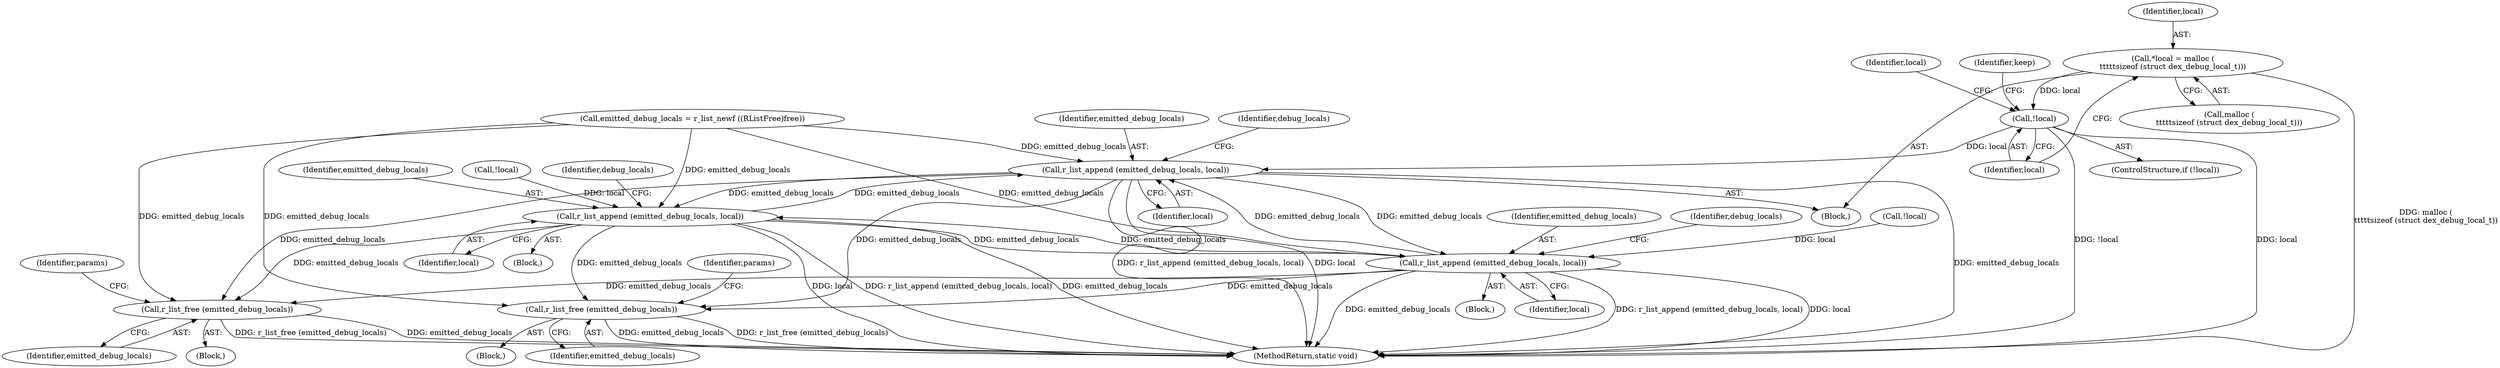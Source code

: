 digraph "0_radare2_ad55822430a03fe075221b543efb434567e9e431@API" {
"1000678" [label="(Call,*local = malloc (\n\t\t\t\t\tsizeof (struct dex_debug_local_t)))"];
"1000684" [label="(Call,!local)"];
"1000742" [label="(Call,r_list_append (emitted_debug_locals, local))"];
"1000566" [label="(Call,r_list_append (emitted_debug_locals, local))"];
"1000871" [label="(Call,r_list_append (emitted_debug_locals, local))"];
"1001043" [label="(Call,r_list_free (emitted_debug_locals))"];
"1001181" [label="(Call,r_list_free (emitted_debug_locals))"];
"1000679" [label="(Identifier,local)"];
"1001046" [label="(Identifier,params)"];
"1001184" [label="(Identifier,params)"];
"1001044" [label="(Identifier,emitted_debug_locals)"];
"1000748" [label="(Identifier,debug_locals)"];
"1000678" [label="(Call,*local = malloc (\n\t\t\t\t\tsizeof (struct dex_debug_local_t)))"];
"1000872" [label="(Identifier,emitted_debug_locals)"];
"1000218" [label="(Call,emitted_debug_locals = r_list_newf ((RListFree)free))"];
"1000744" [label="(Identifier,local)"];
"1000568" [label="(Identifier,local)"];
"1000877" [label="(Identifier,debug_locals)"];
"1000685" [label="(Identifier,local)"];
"1000693" [label="(Identifier,local)"];
"1000567" [label="(Identifier,emitted_debug_locals)"];
"1000508" [label="(Call,!local)"];
"1001043" [label="(Call,r_list_free (emitted_debug_locals))"];
"1001040" [label="(Block,)"];
"1001181" [label="(Call,r_list_free (emitted_debug_locals))"];
"1000871" [label="(Call,r_list_append (emitted_debug_locals, local))"];
"1000500" [label="(Block,)"];
"1000805" [label="(Block,)"];
"1000680" [label="(Call,malloc (\n\t\t\t\t\tsizeof (struct dex_debug_local_t)))"];
"1000566" [label="(Call,r_list_append (emitted_debug_locals, local))"];
"1000676" [label="(Block,)"];
"1000873" [label="(Identifier,local)"];
"1000742" [label="(Call,r_list_append (emitted_debug_locals, local))"];
"1001182" [label="(Identifier,emitted_debug_locals)"];
"1001185" [label="(MethodReturn,static void)"];
"1000122" [label="(Block,)"];
"1000572" [label="(Identifier,debug_locals)"];
"1000683" [label="(ControlStructure,if (!local))"];
"1000688" [label="(Identifier,keep)"];
"1000743" [label="(Identifier,emitted_debug_locals)"];
"1000684" [label="(Call,!local)"];
"1000813" [label="(Call,!local)"];
"1000678" -> "1000676"  [label="AST: "];
"1000678" -> "1000680"  [label="CFG: "];
"1000679" -> "1000678"  [label="AST: "];
"1000680" -> "1000678"  [label="AST: "];
"1000685" -> "1000678"  [label="CFG: "];
"1000678" -> "1001185"  [label="DDG: malloc (\n\t\t\t\t\tsizeof (struct dex_debug_local_t))"];
"1000678" -> "1000684"  [label="DDG: local"];
"1000684" -> "1000683"  [label="AST: "];
"1000684" -> "1000685"  [label="CFG: "];
"1000685" -> "1000684"  [label="AST: "];
"1000688" -> "1000684"  [label="CFG: "];
"1000693" -> "1000684"  [label="CFG: "];
"1000684" -> "1001185"  [label="DDG: !local"];
"1000684" -> "1001185"  [label="DDG: local"];
"1000684" -> "1000742"  [label="DDG: local"];
"1000742" -> "1000676"  [label="AST: "];
"1000742" -> "1000744"  [label="CFG: "];
"1000743" -> "1000742"  [label="AST: "];
"1000744" -> "1000742"  [label="AST: "];
"1000748" -> "1000742"  [label="CFG: "];
"1000742" -> "1001185"  [label="DDG: r_list_append (emitted_debug_locals, local)"];
"1000742" -> "1001185"  [label="DDG: local"];
"1000742" -> "1001185"  [label="DDG: emitted_debug_locals"];
"1000742" -> "1000566"  [label="DDG: emitted_debug_locals"];
"1000871" -> "1000742"  [label="DDG: emitted_debug_locals"];
"1000218" -> "1000742"  [label="DDG: emitted_debug_locals"];
"1000566" -> "1000742"  [label="DDG: emitted_debug_locals"];
"1000742" -> "1000871"  [label="DDG: emitted_debug_locals"];
"1000742" -> "1001043"  [label="DDG: emitted_debug_locals"];
"1000742" -> "1001181"  [label="DDG: emitted_debug_locals"];
"1000566" -> "1000500"  [label="AST: "];
"1000566" -> "1000568"  [label="CFG: "];
"1000567" -> "1000566"  [label="AST: "];
"1000568" -> "1000566"  [label="AST: "];
"1000572" -> "1000566"  [label="CFG: "];
"1000566" -> "1001185"  [label="DDG: local"];
"1000566" -> "1001185"  [label="DDG: r_list_append (emitted_debug_locals, local)"];
"1000566" -> "1001185"  [label="DDG: emitted_debug_locals"];
"1000871" -> "1000566"  [label="DDG: emitted_debug_locals"];
"1000218" -> "1000566"  [label="DDG: emitted_debug_locals"];
"1000508" -> "1000566"  [label="DDG: local"];
"1000566" -> "1000871"  [label="DDG: emitted_debug_locals"];
"1000566" -> "1001043"  [label="DDG: emitted_debug_locals"];
"1000566" -> "1001181"  [label="DDG: emitted_debug_locals"];
"1000871" -> "1000805"  [label="AST: "];
"1000871" -> "1000873"  [label="CFG: "];
"1000872" -> "1000871"  [label="AST: "];
"1000873" -> "1000871"  [label="AST: "];
"1000877" -> "1000871"  [label="CFG: "];
"1000871" -> "1001185"  [label="DDG: emitted_debug_locals"];
"1000871" -> "1001185"  [label="DDG: r_list_append (emitted_debug_locals, local)"];
"1000871" -> "1001185"  [label="DDG: local"];
"1000218" -> "1000871"  [label="DDG: emitted_debug_locals"];
"1000813" -> "1000871"  [label="DDG: local"];
"1000871" -> "1001043"  [label="DDG: emitted_debug_locals"];
"1000871" -> "1001181"  [label="DDG: emitted_debug_locals"];
"1001043" -> "1001040"  [label="AST: "];
"1001043" -> "1001044"  [label="CFG: "];
"1001044" -> "1001043"  [label="AST: "];
"1001046" -> "1001043"  [label="CFG: "];
"1001043" -> "1001185"  [label="DDG: emitted_debug_locals"];
"1001043" -> "1001185"  [label="DDG: r_list_free (emitted_debug_locals)"];
"1000218" -> "1001043"  [label="DDG: emitted_debug_locals"];
"1001181" -> "1000122"  [label="AST: "];
"1001181" -> "1001182"  [label="CFG: "];
"1001182" -> "1001181"  [label="AST: "];
"1001184" -> "1001181"  [label="CFG: "];
"1001181" -> "1001185"  [label="DDG: emitted_debug_locals"];
"1001181" -> "1001185"  [label="DDG: r_list_free (emitted_debug_locals)"];
"1000218" -> "1001181"  [label="DDG: emitted_debug_locals"];
}
